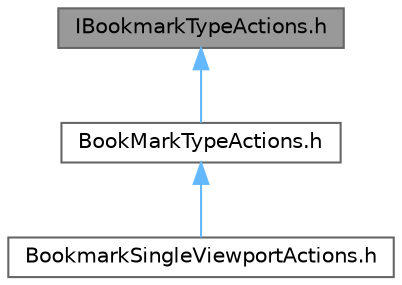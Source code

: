 digraph "IBookmarkTypeActions.h"
{
 // INTERACTIVE_SVG=YES
 // LATEX_PDF_SIZE
  bgcolor="transparent";
  edge [fontname=Helvetica,fontsize=10,labelfontname=Helvetica,labelfontsize=10];
  node [fontname=Helvetica,fontsize=10,shape=box,height=0.2,width=0.4];
  Node1 [id="Node000001",label="IBookmarkTypeActions.h",height=0.2,width=0.4,color="gray40", fillcolor="grey60", style="filled", fontcolor="black",tooltip=" "];
  Node1 -> Node2 [id="edge1_Node000001_Node000002",dir="back",color="steelblue1",style="solid",tooltip=" "];
  Node2 [id="Node000002",label="BookMarkTypeActions.h",height=0.2,width=0.4,color="grey40", fillcolor="white", style="filled",URL="$d0/d2f/BookMarkTypeActions_8h.html",tooltip=" "];
  Node2 -> Node3 [id="edge2_Node000002_Node000003",dir="back",color="steelblue1",style="solid",tooltip=" "];
  Node3 [id="Node000003",label="BookmarkSingleViewportActions.h",height=0.2,width=0.4,color="grey40", fillcolor="white", style="filled",URL="$d3/dd5/BookmarkSingleViewportActions_8h.html",tooltip=" "];
}
